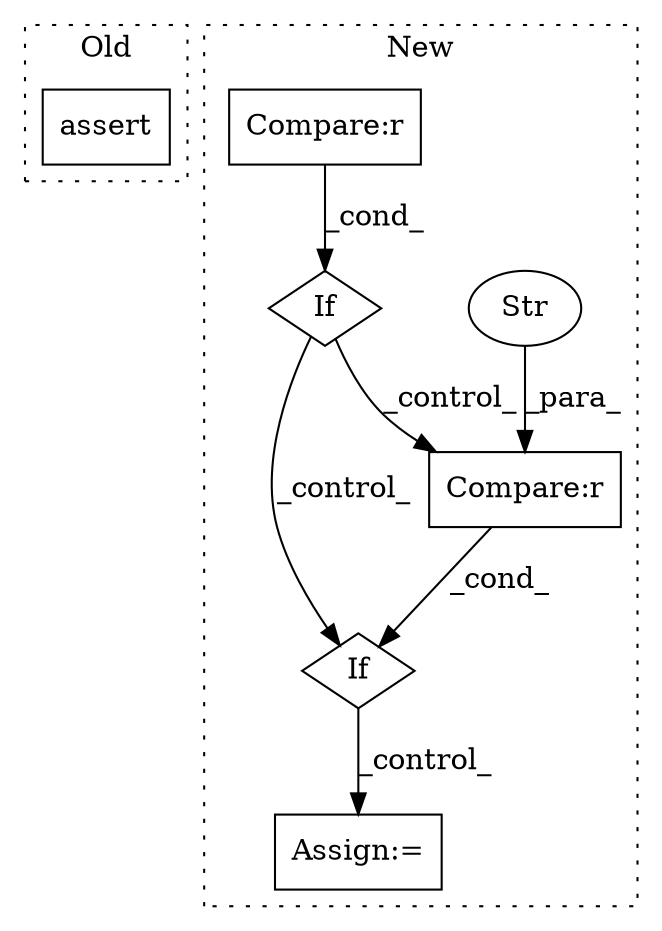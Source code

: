 digraph G {
subgraph cluster0 {
1 [label="assert" a="65" s="7783" l="6" shape="box"];
label = "Old";
style="dotted";
}
subgraph cluster1 {
2 [label="If" a="96" s="6625,6661" l="0,2" shape="diamond"];
3 [label="Compare:r" a="40" s="6625" l="36" shape="box"];
4 [label="Assign:=" a="68" s="6666" l="3" shape="box"];
5 [label="Str" a="66" s="6645" l="16" shape="ellipse"];
6 [label="If" a="96" s="6559,6592" l="3,2" shape="diamond"];
7 [label="Compare:r" a="40" s="6562" l="30" shape="box"];
label = "New";
style="dotted";
}
2 -> 4 [label="_control_"];
3 -> 2 [label="_cond_"];
5 -> 3 [label="_para_"];
6 -> 3 [label="_control_"];
6 -> 2 [label="_control_"];
7 -> 6 [label="_cond_"];
}